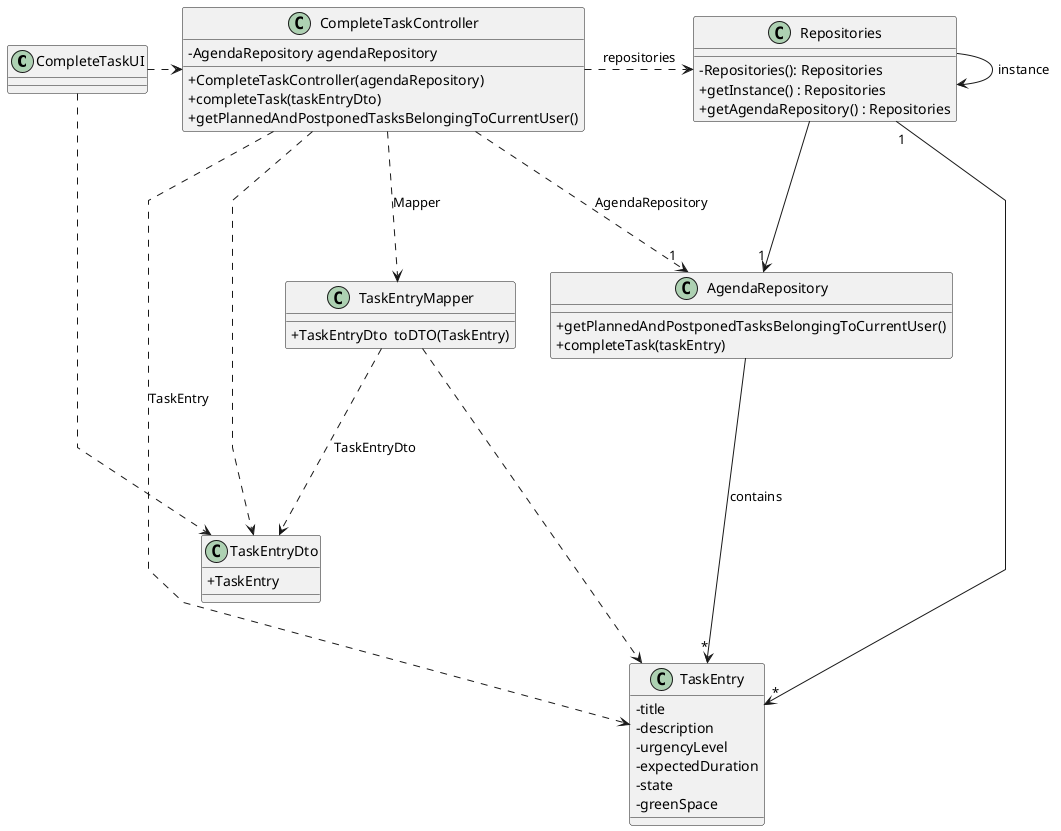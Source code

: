 @startuml
'skinparam monochrome true
skinparam packageStyle rectangle
skinparam shadowing false
skinparam linetype polyline
'skinparam linetype orto

skinparam classAttributeIconSize 0

'left to right direction

class CompleteTaskUI{
}


class CompleteTaskController{
-AgendaRepository agendaRepository
    + CompleteTaskController(agendaRepository)
    + completeTask(taskEntryDto)
    + getPlannedAndPostponedTasksBelongingToCurrentUser()
 }

class Repositories {
    - Repositories(): Repositories
    + getInstance() : Repositories
    + getAgendaRepository() : Repositories
}


class AgendaRepository {
    + getPlannedAndPostponedTasksBelongingToCurrentUser()
    + completeTask(taskEntry)

}

class  TaskEntry{
        -title
        -description
        -urgencyLevel
        -expectedDuration
        -state
        -greenSpace

}

class TaskEntryMapper{
+TaskEntryDto  toDTO(TaskEntry)
}
class TaskEntryDto{
+TaskEntry
}


CompleteTaskUI .>  CompleteTaskController
CompleteTaskController ...r> Repositories : repositories
CompleteTaskController ...> TaskEntryMapper : Mapper
TaskEntryMapper ...> TaskEntryDto: TaskEntryDto
TaskEntryMapper ...> TaskEntry
CompleteTaskUI .> TaskEntryDto
CompleteTaskController ..> TaskEntryDto
Repositories ---> "1" AgendaRepository
Repositories -> Repositories : instance
Repositories "1" --> "*" TaskEntry

AgendaRepository --> "*" TaskEntry: contains

 CompleteTaskController ......>  TaskEntry : TaskEntry
 CompleteTaskController ...> "1" AgendaRepository : AgendaRepository
@enduml